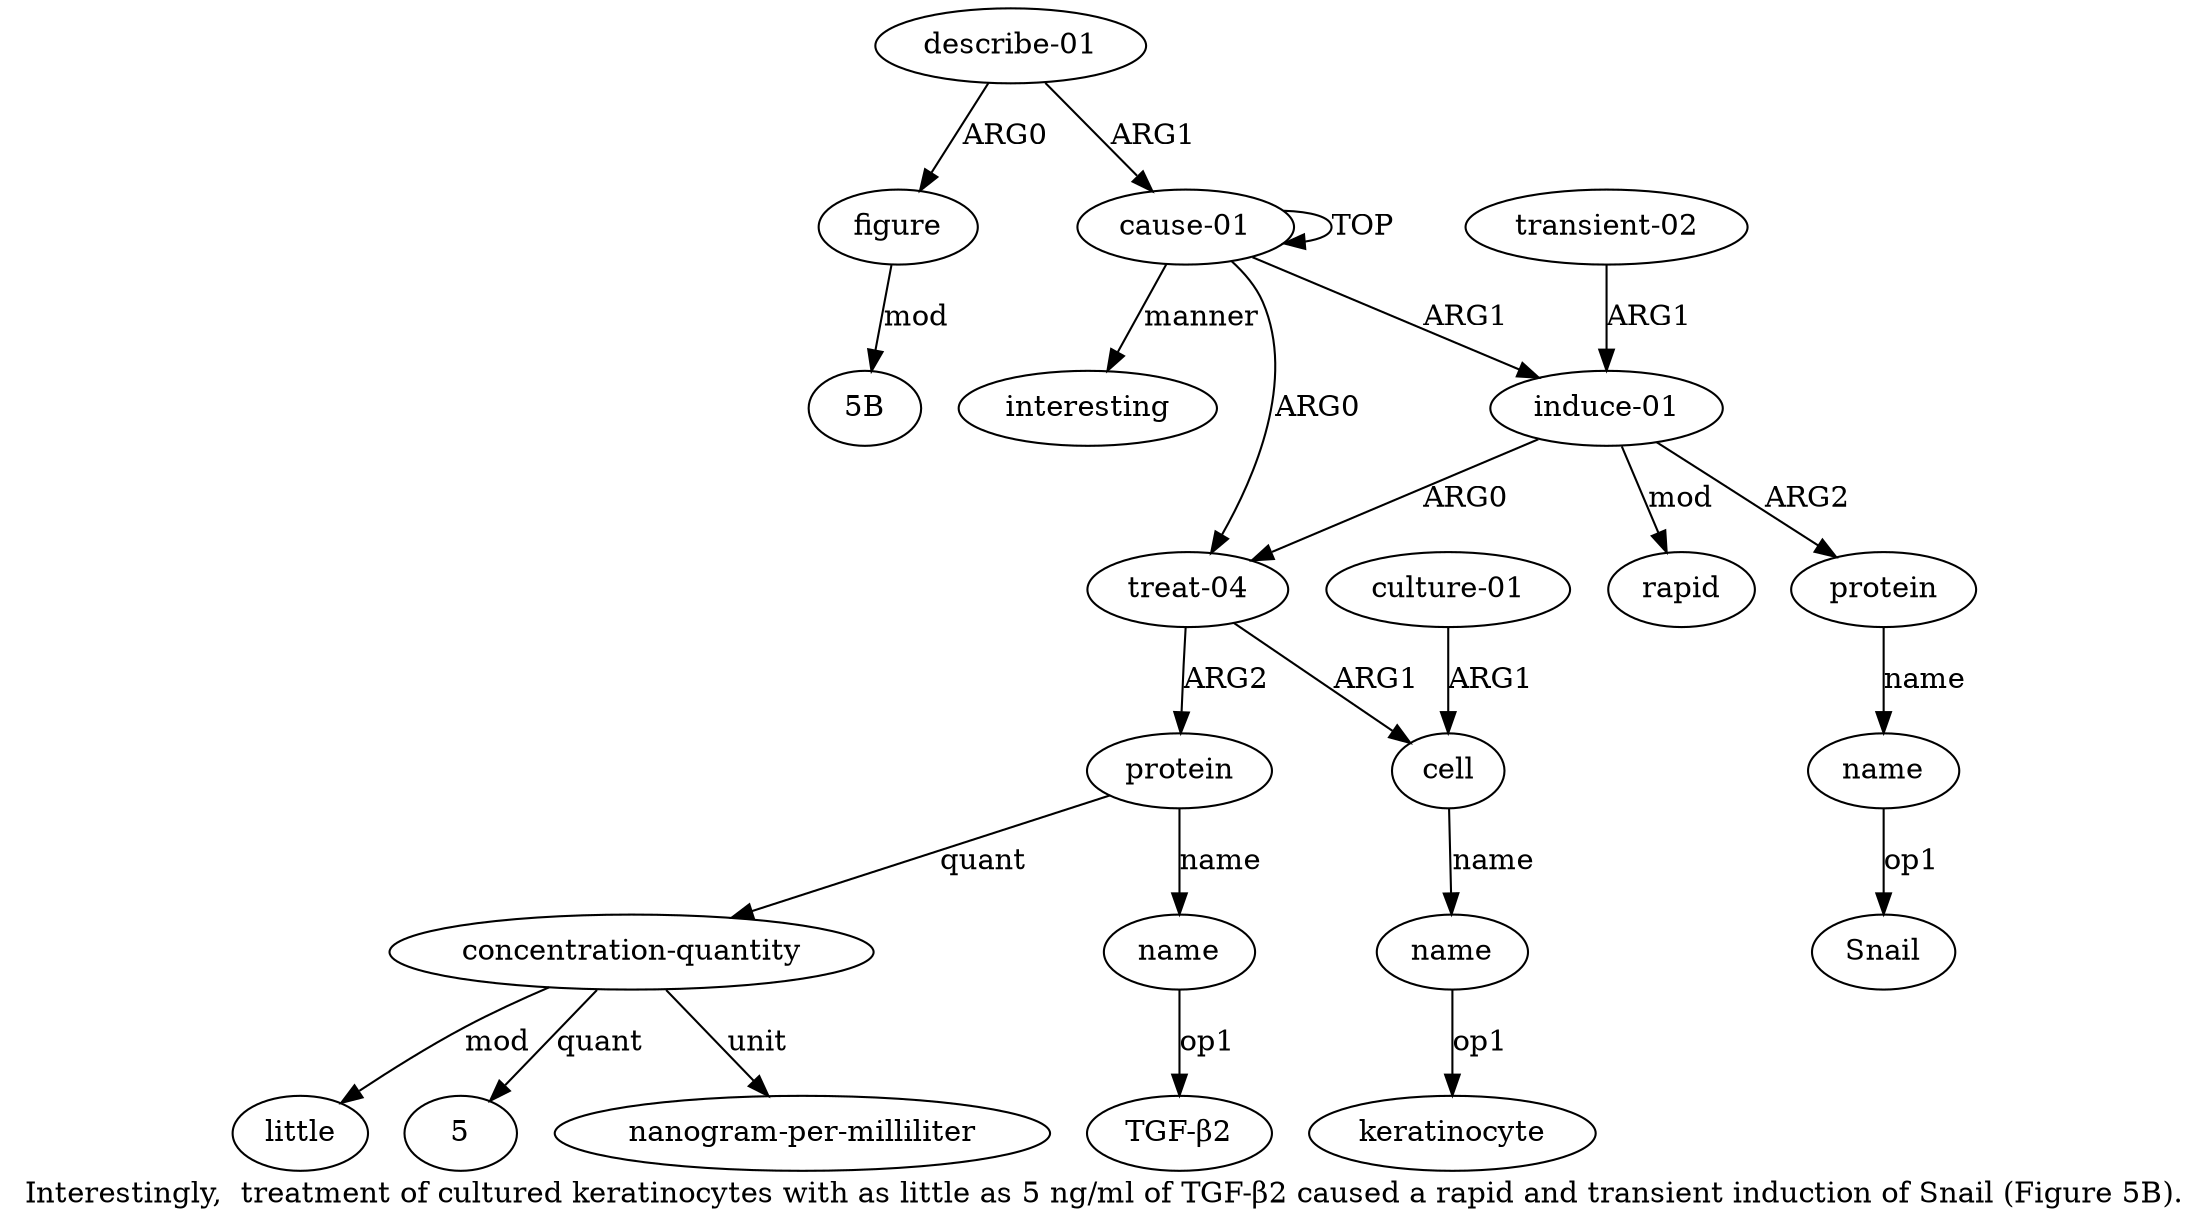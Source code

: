 digraph  {
	graph [label="Interestingly,  treatment of cultured keratinocytes with as little as 5 ng/ml of TGF-β2 caused a rapid and transient induction \
of Snail (Figure 5B)."];
	node [label="\N"];
	"a17 5B"	 [color=black,
		gold_ind=-1,
		gold_label="5B",
		label="5B",
		test_ind=-1,
		test_label="5B"];
	"a7 5"	 [color=black,
		gold_ind=-1,
		gold_label=5,
		label=5,
		test_ind=-1,
		test_label=5];
	"a3 keratinocyte"	 [color=black,
		gold_ind=-1,
		gold_label=keratinocyte,
		label=keratinocyte,
		test_ind=-1,
		test_label=keratinocyte];
	a15	 [color=black,
		gold_ind=15,
		gold_label=interesting,
		label=interesting,
		test_ind=15,
		test_label=interesting];
	a14	 [color=black,
		gold_ind=14,
		gold_label="transient-02",
		label="transient-02",
		test_ind=14,
		test_label="transient-02"];
	a10	 [color=black,
		gold_ind=10,
		gold_label="induce-01",
		label="induce-01",
		test_ind=10,
		test_label="induce-01"];
	a14 -> a10 [key=0,
	color=black,
	gold_label=ARG1,
	label=ARG1,
	test_label=ARG1];
a17 [color=black,
	gold_ind=17,
	gold_label=figure,
	label=figure,
	test_ind=17,
	test_label=figure];
a17 -> "a17 5B" [key=0,
color=black,
gold_label=mod,
label=mod,
test_label=mod];
a16 [color=black,
gold_ind=16,
gold_label="describe-01",
label="describe-01",
test_ind=16,
test_label="describe-01"];
a16 -> a17 [key=0,
color=black,
gold_label=ARG0,
label=ARG0,
test_label=ARG0];
a0 [color=black,
gold_ind=0,
gold_label="cause-01",
label="cause-01",
test_ind=0,
test_label="cause-01"];
a16 -> a0 [key=0,
color=black,
gold_label=ARG1,
label=ARG1,
test_label=ARG1];
a11 [color=black,
gold_ind=11,
gold_label=protein,
label=protein,
test_ind=11,
test_label=protein];
a12 [color=black,
gold_ind=12,
gold_label=name,
label=name,
test_ind=12,
test_label=name];
a11 -> a12 [key=0,
color=black,
gold_label=name,
label=name,
test_label=name];
a10 -> a11 [key=0,
color=black,
gold_label=ARG2,
label=ARG2,
test_label=ARG2];
a13 [color=black,
gold_ind=13,
gold_label=rapid,
label=rapid,
test_ind=13,
test_label=rapid];
a10 -> a13 [key=0,
color=black,
gold_label=mod,
label=mod,
test_label=mod];
a1 [color=black,
gold_ind=1,
gold_label="treat-04",
label="treat-04",
test_ind=1,
test_label="treat-04"];
a10 -> a1 [key=0,
color=black,
gold_label=ARG0,
label=ARG0,
test_label=ARG0];
"a12 Snail" [color=black,
gold_ind=-1,
gold_label=Snail,
label=Snail,
test_ind=-1,
test_label=Snail];
a12 -> "a12 Snail" [key=0,
color=black,
gold_label=op1,
label=op1,
test_label=op1];
a2 [color=black,
gold_ind=2,
gold_label=cell,
label=cell,
test_ind=2,
test_label=cell];
a1 -> a2 [key=0,
color=black,
gold_label=ARG1,
label=ARG1,
test_label=ARG1];
a5 [color=black,
gold_ind=5,
gold_label=protein,
label=protein,
test_ind=5,
test_label=protein];
a1 -> a5 [key=0,
color=black,
gold_label=ARG2,
label=ARG2,
test_label=ARG2];
a0 -> a15 [key=0,
color=black,
gold_label=manner,
label=manner,
test_label=manner];
a0 -> a10 [key=0,
color=black,
gold_label=ARG1,
label=ARG1,
test_label=ARG1];
a0 -> a1 [key=0,
color=black,
gold_label=ARG0,
label=ARG0,
test_label=ARG0];
a0 -> a0 [key=0,
color=black,
gold_label=TOP,
label=TOP,
test_label=TOP];
"a6 TGF-β2" [color=black,
gold_ind=-1,
gold_label="TGF-β2",
label="TGF-β2",
test_ind=-1,
test_label="TGF-β2"];
a3 [color=black,
gold_ind=3,
gold_label=name,
label=name,
test_ind=3,
test_label=name];
a2 -> a3 [key=0,
color=black,
gold_label=name,
label=name,
test_label=name];
a7 [color=black,
gold_ind=7,
gold_label="concentration-quantity",
label="concentration-quantity",
test_ind=7,
test_label="concentration-quantity"];
a5 -> a7 [key=0,
color=black,
gold_label=quant,
label=quant,
test_label=quant];
a6 [color=black,
gold_ind=6,
gold_label=name,
label=name,
test_ind=6,
test_label=name];
a5 -> a6 [key=0,
color=black,
gold_label=name,
label=name,
test_label=name];
a4 [color=black,
gold_ind=4,
gold_label="culture-01",
label="culture-01",
test_ind=4,
test_label="culture-01"];
a4 -> a2 [key=0,
color=black,
gold_label=ARG1,
label=ARG1,
test_label=ARG1];
a7 -> "a7 5" [key=0,
color=black,
gold_label=quant,
label=quant,
test_label=quant];
a9 [color=black,
gold_ind=9,
gold_label="nanogram-per-milliliter",
label="nanogram-per-milliliter",
test_ind=9,
test_label="nanogram-per-milliliter"];
a7 -> a9 [key=0,
color=black,
gold_label=unit,
label=unit,
test_label=unit];
a8 [color=black,
gold_ind=8,
gold_label=little,
label=little,
test_ind=8,
test_label=little];
a7 -> a8 [key=0,
color=black,
gold_label=mod,
label=mod,
test_label=mod];
a6 -> "a6 TGF-β2" [key=0,
color=black,
gold_label=op1,
label=op1,
test_label=op1];
a3 -> "a3 keratinocyte" [key=0,
color=black,
gold_label=op1,
label=op1,
test_label=op1];
}
